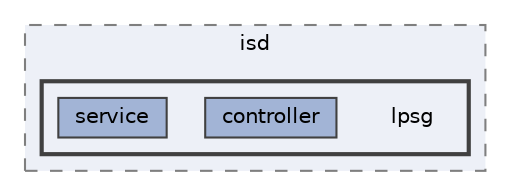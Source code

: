 digraph "repository/isd/src/test/java/com/sterlite/cal/isd/lpsg"
{
 // LATEX_PDF_SIZE
  bgcolor="transparent";
  edge [fontname=Helvetica,fontsize=10,labelfontname=Helvetica,labelfontsize=10];
  node [fontname=Helvetica,fontsize=10,shape=box,height=0.2,width=0.4];
  compound=true
  subgraph clusterdir_f70c18a3e37e4a0642b7298060dd5242 {
    graph [ bgcolor="#edf0f7", pencolor="grey50", label="isd", fontname=Helvetica,fontsize=10 style="filled,dashed", URL="dir_f70c18a3e37e4a0642b7298060dd5242.html",tooltip=""]
  subgraph clusterdir_26e053e37c2a627683d15ee2550d9005 {
    graph [ bgcolor="#edf0f7", pencolor="grey25", label="", fontname=Helvetica,fontsize=10 style="filled,bold", URL="dir_26e053e37c2a627683d15ee2550d9005.html",tooltip=""]
    dir_26e053e37c2a627683d15ee2550d9005 [shape=plaintext, label="lpsg"];
  dir_e41acb67129990195fb47c9decbee7f1 [label="controller", fillcolor="#a2b4d6", color="grey25", style="filled", URL="dir_e41acb67129990195fb47c9decbee7f1.html",tooltip=""];
  dir_99c94c407ff7dbfe7fdf247b143ce599 [label="service", fillcolor="#a2b4d6", color="grey25", style="filled", URL="dir_99c94c407ff7dbfe7fdf247b143ce599.html",tooltip=""];
  }
  }
}
